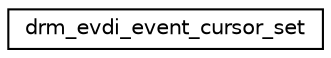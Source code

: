 digraph "圖形化之類別階層"
{
 // LATEX_PDF_SIZE
  edge [fontname="Helvetica",fontsize="10",labelfontname="Helvetica",labelfontsize="10"];
  node [fontname="Helvetica",fontsize="10",shape=record];
  rankdir="LR";
  Node0 [label="drm_evdi_event_cursor_set",height=0.2,width=0.4,color="black", fillcolor="white", style="filled",URL="$structdrm__evdi__event__cursor__set.html",tooltip=" "];
}
